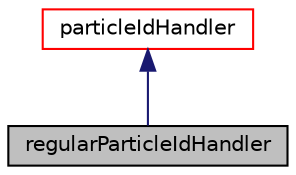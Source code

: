 digraph "regularParticleIdHandler"
{
 // LATEX_PDF_SIZE
  edge [fontname="Helvetica",fontsize="10",labelfontname="Helvetica",labelfontsize="10"];
  node [fontname="Helvetica",fontsize="10",shape=record];
  Node1 [label="regularParticleIdHandler",height=0.2,width=0.4,color="black", fillcolor="grey75", style="filled", fontcolor="black",tooltip=" "];
  Node2 -> Node1 [dir="back",color="midnightblue",fontsize="10",style="solid",fontname="Helvetica"];
  Node2 [label="particleIdHandler",height=0.2,width=0.4,color="red", fillcolor="white", style="filled",URL="$classpFlow_1_1particleIdHandler.html",tooltip=" "];
}
